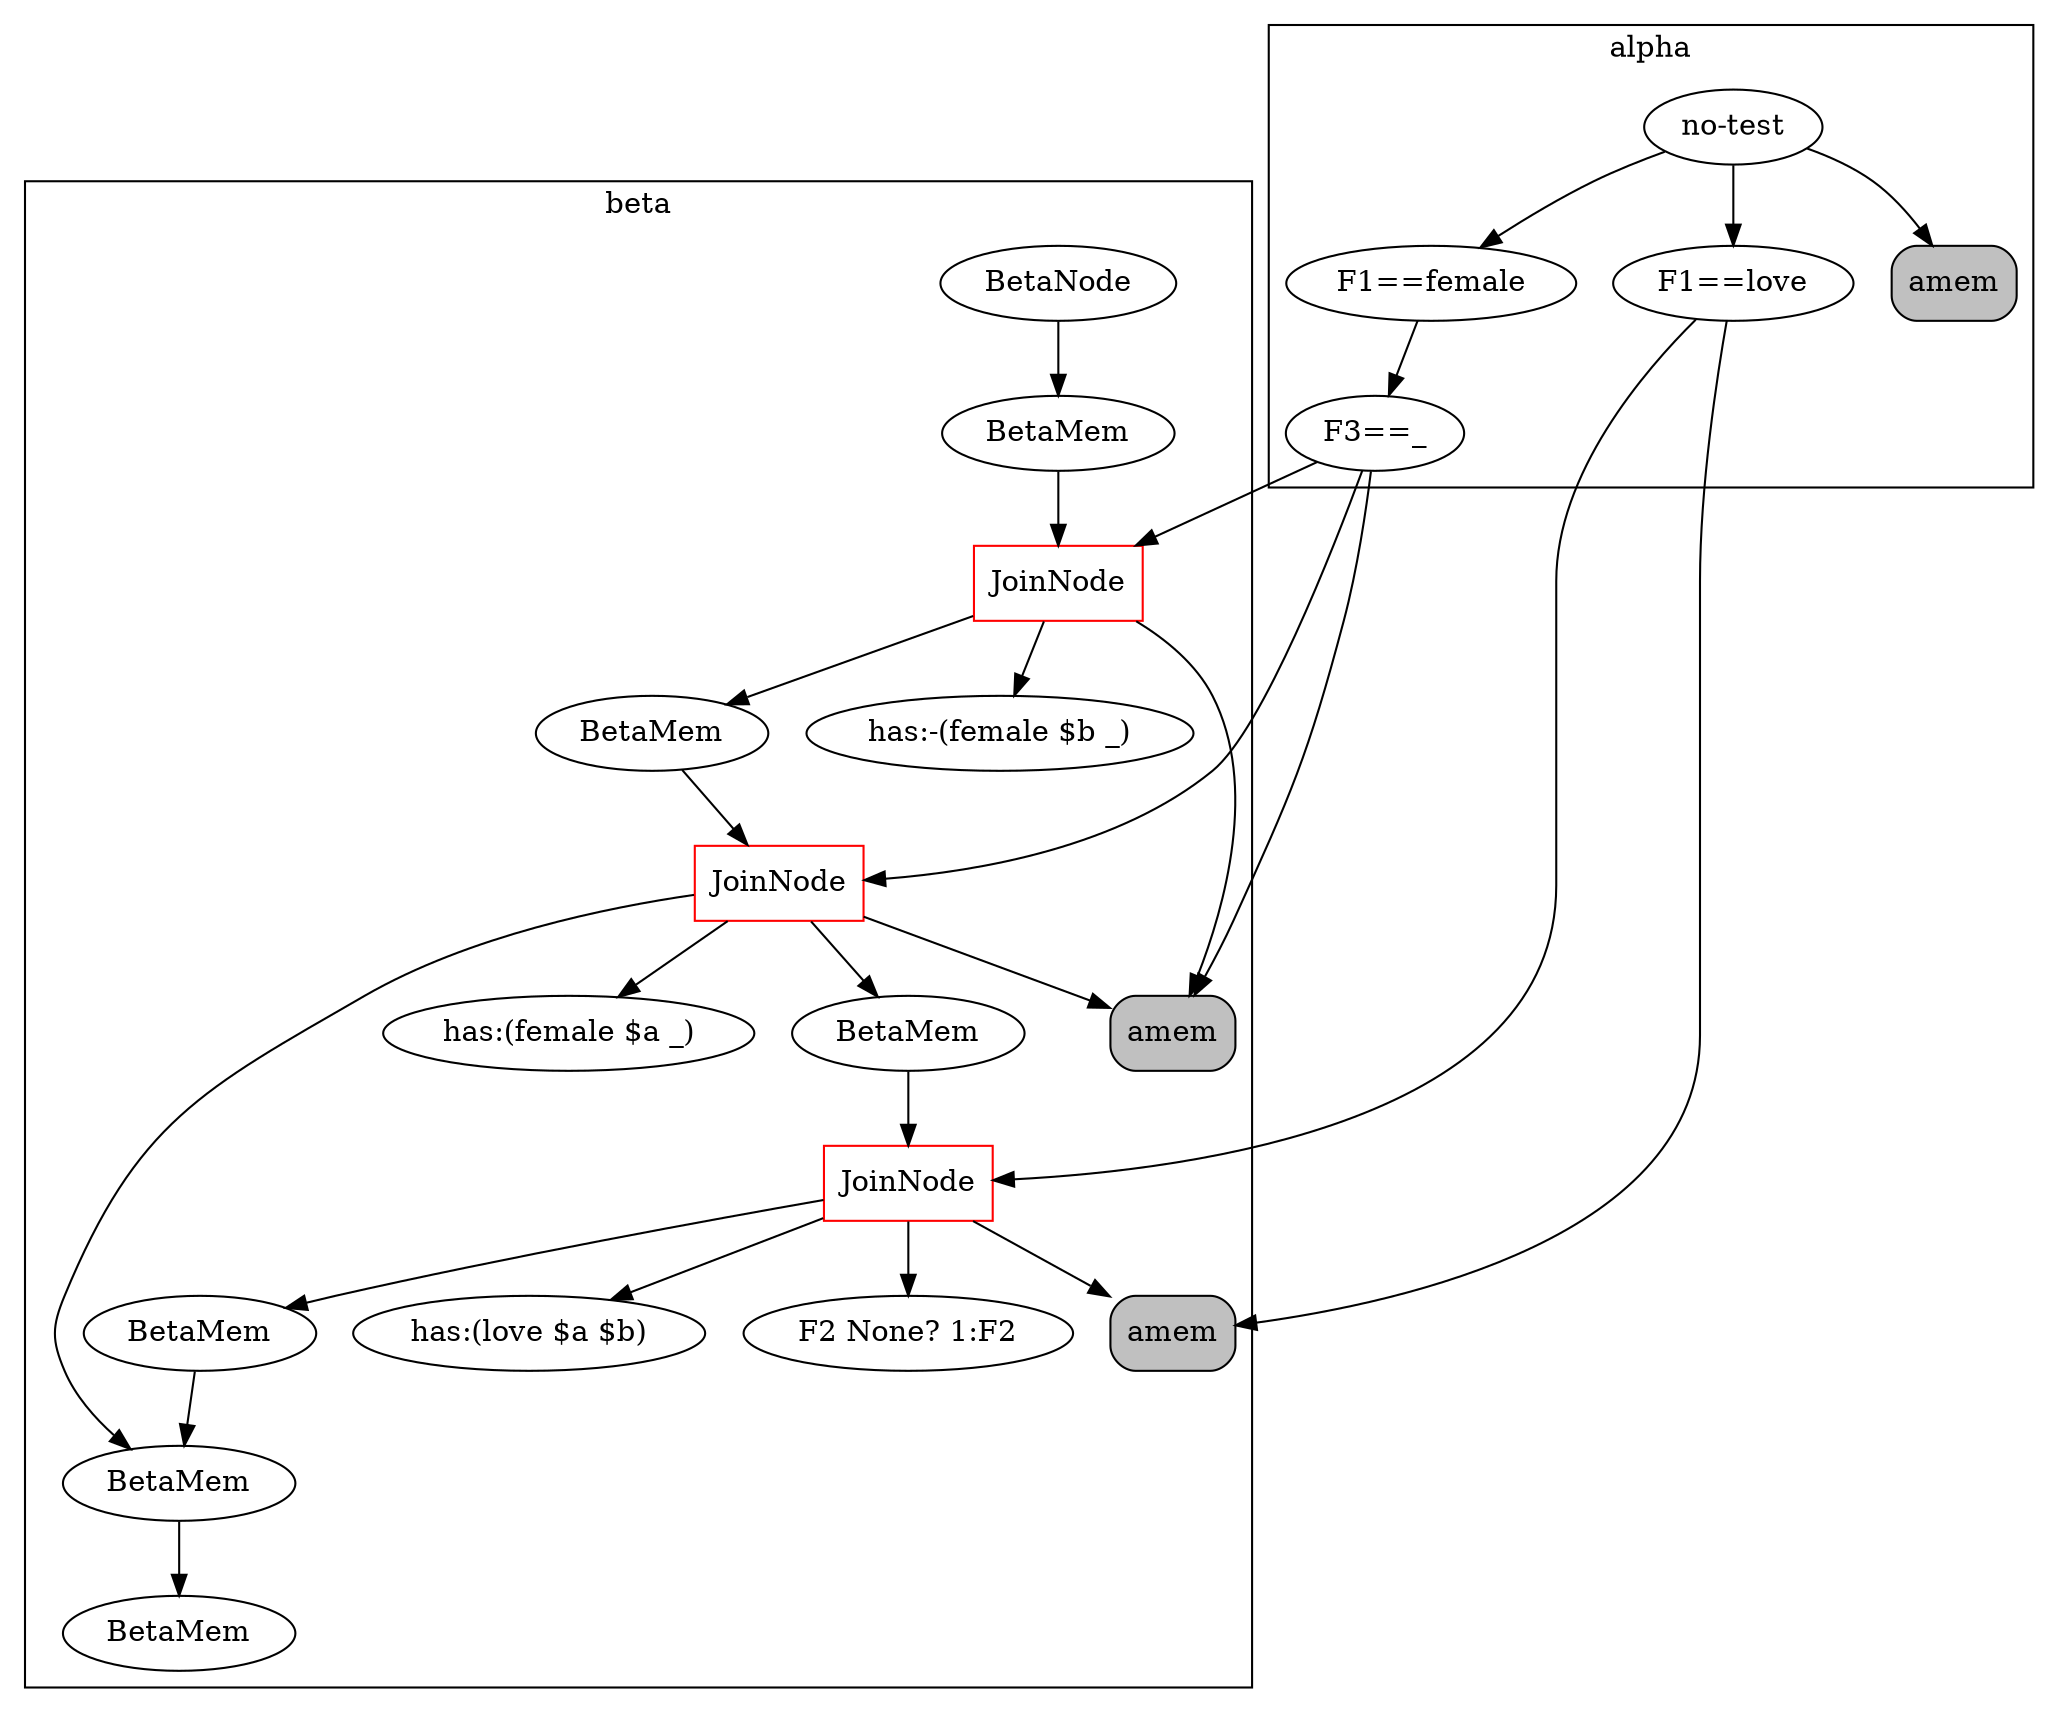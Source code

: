 digraph {
	subgraph cluster_1 {
	label = beta
	"BetaNode 140610654359504" [label="BetaNode"];
	"BetaMemory 140610654477504" [label="BetaMem"];
	"BetaNode 140610654359504" -> "BetaMemory 140610654477504";
	"JoinNode 140610654477784" [label="BetaMem"];
	"BetaMemory 140610654477504" -> "JoinNode 140610654477784";
	"JoinNode 140610654477784" [shape=box, color=red, label="JoinNode"];
	"JoinNode 140610654477784" -> "amem:<rete.alpha.AlphaMemory object at 0x7fe2781c9da0>"
	"JoinNode 140610654477784" -> "has:-(female $b _)"
	"BetaMemory 140610654477840" [label="BetaMem"];
	"JoinNode 140610654477784" -> "BetaMemory 140610654477840";
	"JoinNode 140610654477896" [label="BetaMem"];
	"BetaMemory 140610654477840" -> "JoinNode 140610654477896";
	"JoinNode 140610654477896" [shape=box, color=red, label="JoinNode"];
	"JoinNode 140610654477896" -> "amem:<rete.alpha.AlphaMemory object at 0x7fe2781c9da0>"
	"JoinNode 140610654477896" -> "has:(female $a _)"
	"BetaMemory 140610654478008" [label="BetaMem"];
	"JoinNode 140610654477896" -> "BetaMemory 140610654478008";
	"JoinNode 140610654478232" [label="BetaMem"];
	"BetaMemory 140610654478008" -> "JoinNode 140610654478232";
	"JoinNode 140610654478232" [shape=box, color=red, label="JoinNode"];
	"JoinNode 140610654478232" -> "amem:<rete.alpha.AlphaMemory object at 0x7fe2781c9f28>"
	"JoinNode 140610654478232" -> "has:(love $a $b)"
	"JoinNode 140610654478232" -> "F2 None? 1:F2"
	"NccPartnerNode 140610654478288" [label="BetaMem"];
	"JoinNode 140610654478232" -> "NccPartnerNode 140610654478288";
	"NccPartnerNode 140610654478288" -> "NccNode 140610654477952";
	"NccNode 140610654477952" [label="BetaMem"];
	"JoinNode 140610654477896" -> "NccNode 140610654477952";
	"PNode 140610654477448" [label="BetaMem"];
	"NccNode 140610654477952" -> "PNode 140610654477448";
	}
	subgraph cluster_0 {
	label = alpha
	"no-test" -> "F1==female";
	"F1==female" -> "F3==_";
	"F3==_" -> "amem:<rete.alpha.AlphaMemory object at 0x7fe2781c9da0>";
	"amem:<rete.alpha.AlphaMemory object at 0x7fe2781c9da0>" [shape=box, style="rounded,filled", label="amem", fillcolor=gray];
	"no-test" -> "F1==love";
	"F1==love" -> "amem:<rete.alpha.AlphaMemory object at 0x7fe2781c9f28>";
	"amem:<rete.alpha.AlphaMemory object at 0x7fe2781c9f28>" [shape=box, style="rounded,filled", label="amem", fillcolor=gray];
	"no-test" -> "amem:<rete.alpha.AlphaMemory object at 0x7fe2781acd30>";
	"amem:<rete.alpha.AlphaMemory object at 0x7fe2781acd30>" [shape=box, style="rounded,filled", label="amem", fillcolor=gray];
	}
	"F3==_" -> "JoinNode 140610654477784";
	"F3==_" -> "JoinNode 140610654477896";
	"F1==love" -> "JoinNode 140610654478232";
}